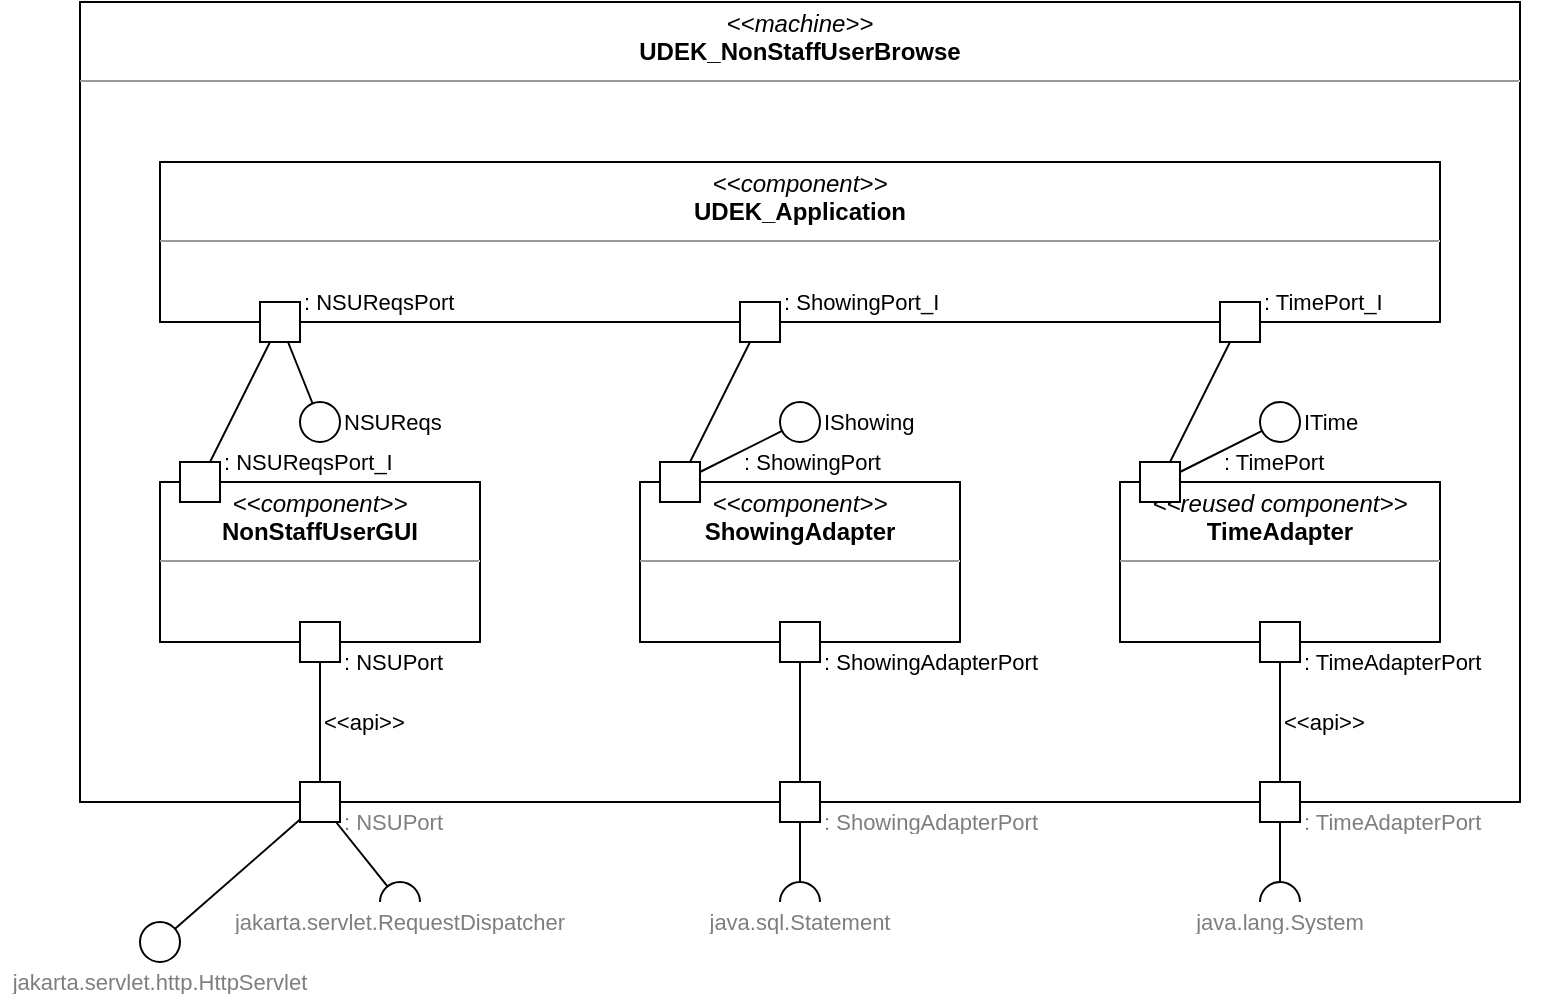 <mxfile version="16.5.1" type="device" pages="3"><diagram id="qd8nMIhVALm63gCh1iuv" name="Composite Structure"><mxGraphModel dx="1422" dy="875" grid="1" gridSize="10" guides="1" tooltips="1" connect="1" arrows="1" fold="1" page="1" pageScale="1" pageWidth="1600" pageHeight="1200" math="0" shadow="0"><root><mxCell id="0"/><mxCell id="1" parent="0"/><mxCell id="AlRbclxKebtQ_aqnmqBn-1" value="&lt;p style=&quot;margin: 0px ; margin-top: 4px ; text-align: center&quot;&gt;&lt;i&gt;&amp;lt;&amp;lt;machine&amp;gt;&amp;gt;&lt;/i&gt;&lt;br&gt;&lt;b&gt;UDEK_NonStaffUserBrowse&lt;/b&gt;&lt;/p&gt;&lt;hr size=&quot;1&quot;&gt;&lt;p style=&quot;margin: 0px ; margin-left: 4px&quot;&gt;&lt;/p&gt;&lt;p style=&quot;margin: 0px ; margin-left: 4px&quot;&gt;&lt;br&gt;&lt;/p&gt;" style="verticalAlign=top;align=left;overflow=fill;fontSize=12;fontFamily=Helvetica;html=1;rounded=0;shadow=0;glass=0;comic=0;sketch=0;pointerEvents=1;fontColor=default;gradientColor=none;container=0;" vertex="1" parent="1"><mxGeometry x="40" y="40" width="720" height="400" as="geometry"/></mxCell><mxCell id="AlRbclxKebtQ_aqnmqBn-2" value="&amp;lt;&amp;lt;api&amp;gt;&amp;gt;" style="edgeStyle=none;shape=connector;rounded=0;orthogonalLoop=1;jettySize=auto;html=1;labelBackgroundColor=none;fontFamily=Helvetica;fontSize=11;fontColor=default;startArrow=none;startFill=0;endArrow=none;endFill=0;endSize=6;strokeColor=default;align=left;" edge="1" parent="1" source="AlRbclxKebtQ_aqnmqBn-65" target="AlRbclxKebtQ_aqnmqBn-20"><mxGeometry relative="1" as="geometry"/></mxCell><mxCell id="AlRbclxKebtQ_aqnmqBn-62" style="edgeStyle=none;shape=connector;rounded=0;orthogonalLoop=1;jettySize=auto;html=1;labelBackgroundColor=default;fontFamily=Helvetica;fontSize=11;fontColor=default;endArrow=none;endFill=0;startSize=12;endSize=12;strokeColor=default;" edge="1" parent="1" source="AlRbclxKebtQ_aqnmqBn-46" target="AlRbclxKebtQ_aqnmqBn-83"><mxGeometry relative="1" as="geometry"/></mxCell><mxCell id="AlRbclxKebtQ_aqnmqBn-63" value="&amp;lt;&amp;lt;api&amp;gt;&amp;gt;" style="edgeStyle=none;shape=connector;rounded=0;orthogonalLoop=1;jettySize=auto;html=1;labelBackgroundColor=default;fontFamily=Helvetica;fontSize=11;fontColor=default;endArrow=none;endFill=0;startSize=12;endSize=12;strokeColor=default;align=left;" edge="1" parent="1" source="AlRbclxKebtQ_aqnmqBn-57" target="AlRbclxKebtQ_aqnmqBn-88"><mxGeometry relative="1" as="geometry"/></mxCell><mxCell id="AlRbclxKebtQ_aqnmqBn-93" value="" style="group" vertex="1" connectable="0" parent="1"><mxGeometry x="80" y="120" width="660" height="260" as="geometry"/></mxCell><mxCell id="AlRbclxKebtQ_aqnmqBn-6" value="&lt;p style=&quot;margin: 0px ; margin-top: 4px ; text-align: center&quot;&gt;&lt;i&gt;&amp;lt;&amp;lt;component&amp;gt;&amp;gt;&lt;/i&gt;&lt;br&gt;&lt;b&gt;UDEK_Application&lt;/b&gt;&lt;/p&gt;&lt;hr size=&quot;1&quot;&gt;&lt;p style=&quot;margin: 0px ; margin-left: 4px&quot;&gt;&lt;/p&gt;&lt;p style=&quot;margin: 0px ; margin-left: 4px&quot;&gt;&lt;br&gt;&lt;/p&gt;" style="verticalAlign=top;align=left;overflow=fill;fontSize=12;fontFamily=Helvetica;html=1;rounded=0;shadow=0;glass=0;comic=0;sketch=0;pointerEvents=1;fontColor=default;gradientColor=none;container=0;" vertex="1" parent="AlRbclxKebtQ_aqnmqBn-93"><mxGeometry width="640" height="80" as="geometry"/></mxCell><mxCell id="AlRbclxKebtQ_aqnmqBn-7" value="&lt;p style=&quot;margin: 0px ; margin-top: 4px ; text-align: center&quot;&gt;&lt;i&gt;&amp;lt;&amp;lt;component&amp;gt;&amp;gt;&lt;/i&gt;&lt;br&gt;&lt;b&gt;NonStaffUserGUI&lt;/b&gt;&lt;/p&gt;&lt;hr size=&quot;1&quot;&gt;&lt;p style=&quot;margin: 0px ; margin-left: 4px&quot;&gt;&lt;/p&gt;&lt;p style=&quot;margin: 0px ; margin-left: 4px&quot;&gt;&lt;br&gt;&lt;/p&gt;" style="verticalAlign=top;align=left;overflow=fill;fontSize=12;fontFamily=Helvetica;html=1;rounded=0;shadow=0;glass=0;comic=0;sketch=0;pointerEvents=1;fontColor=default;gradientColor=none;container=0;" vertex="1" parent="AlRbclxKebtQ_aqnmqBn-93"><mxGeometry y="160" width="160" height="80" as="geometry"/></mxCell><mxCell id="AlRbclxKebtQ_aqnmqBn-9" style="edgeStyle=none;rounded=0;orthogonalLoop=1;jettySize=auto;html=1;startArrow=none;startFill=0;endArrow=none;endFill=0;endSize=6;" edge="1" parent="AlRbclxKebtQ_aqnmqBn-93" source="AlRbclxKebtQ_aqnmqBn-10"><mxGeometry relative="1" as="geometry"><mxPoint x="80" y="130" as="targetPoint"/></mxGeometry></mxCell><mxCell id="AlRbclxKebtQ_aqnmqBn-10" value="" style="whiteSpace=wrap;html=1;aspect=fixed;points=[];resizable=0;container=0;" vertex="1" parent="AlRbclxKebtQ_aqnmqBn-93"><mxGeometry x="50" y="70" width="20" height="20" as="geometry"/></mxCell><mxCell id="AlRbclxKebtQ_aqnmqBn-11" value="" style="ellipse;whiteSpace=wrap;html=1;aspect=fixed;resizable=0;points=[];container=0;" vertex="1" parent="AlRbclxKebtQ_aqnmqBn-93"><mxGeometry x="70" y="120" width="20" height="20" as="geometry"/></mxCell><mxCell id="AlRbclxKebtQ_aqnmqBn-12" value="NSUReqs" style="text;html=1;strokeColor=none;fillColor=none;align=left;verticalAlign=middle;whiteSpace=wrap;rounded=0;fontFamily=Helvetica;fontSize=11;fontColor=default;container=0;" vertex="1" parent="AlRbclxKebtQ_aqnmqBn-93"><mxGeometry x="90" y="120" width="60" height="20" as="geometry"/></mxCell><mxCell id="AlRbclxKebtQ_aqnmqBn-13" value="" style="whiteSpace=wrap;html=1;aspect=fixed;points=[];resizable=0;container=0;" vertex="1" parent="AlRbclxKebtQ_aqnmqBn-93"><mxGeometry x="10" y="150" width="20" height="20" as="geometry"/></mxCell><mxCell id="AlRbclxKebtQ_aqnmqBn-14" style="rounded=0;orthogonalLoop=1;jettySize=auto;html=1;endArrow=none;endFill=0;startArrow=none;startFill=0;" edge="1" parent="AlRbclxKebtQ_aqnmqBn-93" source="AlRbclxKebtQ_aqnmqBn-10" target="AlRbclxKebtQ_aqnmqBn-13"><mxGeometry relative="1" as="geometry"><mxPoint x="25" y="150" as="targetPoint"/></mxGeometry></mxCell><mxCell id="AlRbclxKebtQ_aqnmqBn-20" value="" style="whiteSpace=wrap;html=1;aspect=fixed;points=[];resizable=0;container=0;" vertex="1" parent="AlRbclxKebtQ_aqnmqBn-93"><mxGeometry x="70" y="230" width="20" height="20" as="geometry"/></mxCell><mxCell id="AlRbclxKebtQ_aqnmqBn-23" value=": NSUReqsPort" style="text;html=1;strokeColor=none;fillColor=none;align=left;verticalAlign=middle;whiteSpace=wrap;rounded=0;fontFamily=Helvetica;fontSize=11;fontColor=default;container=0;" vertex="1" parent="AlRbclxKebtQ_aqnmqBn-93"><mxGeometry x="70" y="60" width="80" height="20" as="geometry"/></mxCell><mxCell id="AlRbclxKebtQ_aqnmqBn-24" value=": NSUReqsPort_I" style="text;html=1;strokeColor=none;fillColor=none;align=left;verticalAlign=middle;whiteSpace=wrap;rounded=0;fontFamily=Helvetica;fontSize=11;fontColor=default;container=0;" vertex="1" parent="AlRbclxKebtQ_aqnmqBn-93"><mxGeometry x="30" y="140" width="90" height="20" as="geometry"/></mxCell><mxCell id="AlRbclxKebtQ_aqnmqBn-26" value=": NSUPort" style="text;html=1;strokeColor=none;fillColor=none;align=left;verticalAlign=middle;whiteSpace=wrap;rounded=0;fontFamily=Helvetica;fontSize=11;fontColor=default;container=0;" vertex="1" parent="AlRbclxKebtQ_aqnmqBn-93"><mxGeometry x="90" y="240" width="60" height="20" as="geometry"/></mxCell><mxCell id="AlRbclxKebtQ_aqnmqBn-39" value="IShowing" style="text;html=1;strokeColor=none;fillColor=none;align=left;verticalAlign=middle;whiteSpace=wrap;rounded=0;fontFamily=Helvetica;fontSize=11;fontColor=default;container=0;" vertex="1" parent="AlRbclxKebtQ_aqnmqBn-93"><mxGeometry x="330" y="120" width="100" height="20" as="geometry"/></mxCell><mxCell id="AlRbclxKebtQ_aqnmqBn-40" value="&lt;p style=&quot;margin: 0px ; margin-top: 4px ; text-align: center&quot;&gt;&lt;i&gt;&amp;lt;&amp;lt;component&amp;gt;&amp;gt;&lt;/i&gt;&lt;br&gt;&lt;b&gt;ShowingAdapter&lt;/b&gt;&lt;/p&gt;&lt;hr size=&quot;1&quot;&gt;&lt;p style=&quot;margin: 0px ; margin-left: 4px&quot;&gt;&lt;/p&gt;&lt;p style=&quot;margin: 0px ; margin-left: 4px&quot;&gt;&lt;br&gt;&lt;/p&gt;" style="verticalAlign=top;align=left;overflow=fill;fontSize=12;fontFamily=Helvetica;html=1;rounded=0;shadow=0;glass=0;comic=0;sketch=0;pointerEvents=1;fontColor=default;gradientColor=none;container=0;" vertex="1" parent="AlRbclxKebtQ_aqnmqBn-93"><mxGeometry x="240" y="160" width="160" height="80" as="geometry"/></mxCell><mxCell id="AlRbclxKebtQ_aqnmqBn-41" value="" style="whiteSpace=wrap;html=1;aspect=fixed;points=[];resizable=0;container=0;" vertex="1" parent="AlRbclxKebtQ_aqnmqBn-93"><mxGeometry x="290" y="70" width="20" height="20" as="geometry"/></mxCell><mxCell id="AlRbclxKebtQ_aqnmqBn-42" value="" style="whiteSpace=wrap;html=1;aspect=fixed;points=[];resizable=0;container=0;" vertex="1" parent="AlRbclxKebtQ_aqnmqBn-93"><mxGeometry x="250" y="150" width="20" height="20" as="geometry"/></mxCell><mxCell id="AlRbclxKebtQ_aqnmqBn-43" style="edgeStyle=none;shape=connector;rounded=0;orthogonalLoop=1;jettySize=auto;html=1;labelBackgroundColor=default;fontFamily=Helvetica;fontSize=11;fontColor=default;startArrow=none;startFill=0;endArrow=none;endFill=0;endSize=6;strokeColor=default;" edge="1" parent="AlRbclxKebtQ_aqnmqBn-93" source="AlRbclxKebtQ_aqnmqBn-42" target="AlRbclxKebtQ_aqnmqBn-41"><mxGeometry relative="1" as="geometry"><mxPoint x="320" y="120" as="targetPoint"/><mxPoint x="270" y="153.333" as="sourcePoint"/></mxGeometry></mxCell><mxCell id="AlRbclxKebtQ_aqnmqBn-44" value="" style="ellipse;whiteSpace=wrap;html=1;aspect=fixed;resizable=0;points=[];container=0;" vertex="1" parent="AlRbclxKebtQ_aqnmqBn-93"><mxGeometry x="310" y="120" width="20" height="20" as="geometry"/></mxCell><mxCell id="AlRbclxKebtQ_aqnmqBn-45" style="edgeStyle=none;shape=connector;rounded=0;orthogonalLoop=1;jettySize=auto;html=1;labelBackgroundColor=default;fontFamily=Helvetica;fontSize=11;fontColor=default;startArrow=none;startFill=0;endArrow=none;endFill=0;endSize=6;strokeColor=default;" edge="1" parent="AlRbclxKebtQ_aqnmqBn-93" source="AlRbclxKebtQ_aqnmqBn-42" target="AlRbclxKebtQ_aqnmqBn-44"><mxGeometry relative="1" as="geometry"/></mxCell><mxCell id="AlRbclxKebtQ_aqnmqBn-46" value="" style="whiteSpace=wrap;html=1;aspect=fixed;points=[];resizable=0;container=0;" vertex="1" parent="AlRbclxKebtQ_aqnmqBn-93"><mxGeometry x="310" y="230" width="20" height="20" as="geometry"/></mxCell><mxCell id="AlRbclxKebtQ_aqnmqBn-47" value=": ShowingPort_I" style="text;html=1;strokeColor=none;fillColor=none;align=left;verticalAlign=middle;whiteSpace=wrap;rounded=0;fontFamily=Helvetica;fontSize=11;fontColor=default;container=0;" vertex="1" parent="AlRbclxKebtQ_aqnmqBn-93"><mxGeometry x="310" y="60" width="90" height="20" as="geometry"/></mxCell><mxCell id="AlRbclxKebtQ_aqnmqBn-48" value=": ShowingPort" style="text;html=1;strokeColor=none;fillColor=none;align=left;verticalAlign=middle;whiteSpace=wrap;rounded=0;fontFamily=Helvetica;fontSize=11;fontColor=default;container=0;" vertex="1" parent="AlRbclxKebtQ_aqnmqBn-93"><mxGeometry x="290" y="140" width="90" height="20" as="geometry"/></mxCell><mxCell id="AlRbclxKebtQ_aqnmqBn-49" value=": ShowingAdapterPort" style="text;html=1;strokeColor=none;fillColor=none;align=left;verticalAlign=middle;whiteSpace=wrap;rounded=0;fontFamily=Helvetica;fontSize=11;fontColor=default;container=0;" vertex="1" parent="AlRbclxKebtQ_aqnmqBn-93"><mxGeometry x="330" y="240" width="130" height="20" as="geometry"/></mxCell><mxCell id="AlRbclxKebtQ_aqnmqBn-50" value="ITime" style="text;html=1;strokeColor=none;fillColor=none;align=left;verticalAlign=middle;whiteSpace=wrap;rounded=0;fontFamily=Helvetica;fontSize=11;fontColor=default;container=0;" vertex="1" parent="AlRbclxKebtQ_aqnmqBn-93"><mxGeometry x="570" y="120" width="100" height="20" as="geometry"/></mxCell><mxCell id="AlRbclxKebtQ_aqnmqBn-51" value="&lt;p style=&quot;margin: 0px ; margin-top: 4px ; text-align: center&quot;&gt;&lt;i&gt;&amp;lt;&amp;lt;reused component&amp;gt;&amp;gt;&lt;/i&gt;&lt;br&gt;&lt;b&gt;TimeAdapter&lt;/b&gt;&lt;/p&gt;&lt;hr size=&quot;1&quot;&gt;&lt;p style=&quot;margin: 0px ; margin-left: 4px&quot;&gt;&lt;/p&gt;&lt;p style=&quot;margin: 0px ; margin-left: 4px&quot;&gt;&lt;br&gt;&lt;/p&gt;" style="verticalAlign=top;align=left;overflow=fill;fontSize=12;fontFamily=Helvetica;html=1;rounded=0;shadow=0;glass=0;comic=0;sketch=0;pointerEvents=1;fontColor=default;gradientColor=none;container=0;" vertex="1" parent="AlRbclxKebtQ_aqnmqBn-93"><mxGeometry x="480" y="160" width="160" height="80" as="geometry"/></mxCell><mxCell id="AlRbclxKebtQ_aqnmqBn-52" value="" style="whiteSpace=wrap;html=1;aspect=fixed;points=[];resizable=0;container=0;" vertex="1" parent="AlRbclxKebtQ_aqnmqBn-93"><mxGeometry x="530" y="70" width="20" height="20" as="geometry"/></mxCell><mxCell id="AlRbclxKebtQ_aqnmqBn-53" value="" style="whiteSpace=wrap;html=1;aspect=fixed;points=[];resizable=0;container=0;" vertex="1" parent="AlRbclxKebtQ_aqnmqBn-93"><mxGeometry x="490" y="150" width="20" height="20" as="geometry"/></mxCell><mxCell id="AlRbclxKebtQ_aqnmqBn-54" style="edgeStyle=none;shape=connector;rounded=0;orthogonalLoop=1;jettySize=auto;html=1;labelBackgroundColor=default;fontFamily=Helvetica;fontSize=11;fontColor=default;startArrow=none;startFill=0;endArrow=none;endFill=0;endSize=6;strokeColor=default;" edge="1" parent="AlRbclxKebtQ_aqnmqBn-93" source="AlRbclxKebtQ_aqnmqBn-53" target="AlRbclxKebtQ_aqnmqBn-52"><mxGeometry relative="1" as="geometry"><mxPoint x="560" y="120" as="targetPoint"/><mxPoint x="510" y="153.333" as="sourcePoint"/></mxGeometry></mxCell><mxCell id="AlRbclxKebtQ_aqnmqBn-55" value="" style="ellipse;whiteSpace=wrap;html=1;aspect=fixed;resizable=0;points=[];container=0;" vertex="1" parent="AlRbclxKebtQ_aqnmqBn-93"><mxGeometry x="550" y="120" width="20" height="20" as="geometry"/></mxCell><mxCell id="AlRbclxKebtQ_aqnmqBn-56" style="edgeStyle=none;shape=connector;rounded=0;orthogonalLoop=1;jettySize=auto;html=1;labelBackgroundColor=default;fontFamily=Helvetica;fontSize=11;fontColor=default;startArrow=none;startFill=0;endArrow=none;endFill=0;endSize=6;strokeColor=default;" edge="1" parent="AlRbclxKebtQ_aqnmqBn-93" source="AlRbclxKebtQ_aqnmqBn-53" target="AlRbclxKebtQ_aqnmqBn-55"><mxGeometry relative="1" as="geometry"/></mxCell><mxCell id="AlRbclxKebtQ_aqnmqBn-57" value="" style="whiteSpace=wrap;html=1;aspect=fixed;points=[];resizable=0;container=0;" vertex="1" parent="AlRbclxKebtQ_aqnmqBn-93"><mxGeometry x="550" y="230" width="20" height="20" as="geometry"/></mxCell><mxCell id="AlRbclxKebtQ_aqnmqBn-58" value=": TimePort_I" style="text;html=1;strokeColor=none;fillColor=none;align=left;verticalAlign=middle;whiteSpace=wrap;rounded=0;fontFamily=Helvetica;fontSize=11;fontColor=default;container=0;" vertex="1" parent="AlRbclxKebtQ_aqnmqBn-93"><mxGeometry x="550" y="60" width="90" height="20" as="geometry"/></mxCell><mxCell id="AlRbclxKebtQ_aqnmqBn-59" value=": TimePort" style="text;html=1;strokeColor=none;fillColor=none;align=left;verticalAlign=middle;whiteSpace=wrap;rounded=0;fontFamily=Helvetica;fontSize=11;fontColor=default;container=0;" vertex="1" parent="AlRbclxKebtQ_aqnmqBn-93"><mxGeometry x="530" y="140" width="90" height="20" as="geometry"/></mxCell><mxCell id="AlRbclxKebtQ_aqnmqBn-60" value=": TimeAdapterPort" style="text;html=1;strokeColor=none;fillColor=none;align=left;verticalAlign=middle;whiteSpace=wrap;rounded=0;fontFamily=Helvetica;fontSize=11;fontColor=default;container=0;" vertex="1" parent="AlRbclxKebtQ_aqnmqBn-93"><mxGeometry x="570" y="240" width="130" height="20" as="geometry"/></mxCell><mxCell id="AlRbclxKebtQ_aqnmqBn-95" value="" style="group" vertex="1" connectable="0" parent="1"><mxGeometry y="430" width="730" height="110" as="geometry"/></mxCell><mxCell id="AlRbclxKebtQ_aqnmqBn-65" value="" style="whiteSpace=wrap;html=1;aspect=fixed;points=[];resizable=0;container=0;" vertex="1" parent="AlRbclxKebtQ_aqnmqBn-95"><mxGeometry x="150" width="20" height="20" as="geometry"/></mxCell><mxCell id="AlRbclxKebtQ_aqnmqBn-67" value="" style="ellipse;whiteSpace=wrap;html=1;aspect=fixed;resizable=0;points=[];textOpacity=50;container=0;" vertex="1" parent="AlRbclxKebtQ_aqnmqBn-95"><mxGeometry x="70" y="70" width="20" height="20" as="geometry"/></mxCell><mxCell id="AlRbclxKebtQ_aqnmqBn-68" style="edgeStyle=none;shape=connector;rounded=0;orthogonalLoop=1;jettySize=auto;html=1;labelBackgroundColor=none;fontFamily=Helvetica;fontSize=11;fontColor=default;startArrow=none;startFill=0;endArrow=none;endFill=0;endSize=6;strokeColor=default;" edge="1" parent="AlRbclxKebtQ_aqnmqBn-95" source="AlRbclxKebtQ_aqnmqBn-65" target="AlRbclxKebtQ_aqnmqBn-67"><mxGeometry relative="1" as="geometry"/></mxCell><mxCell id="AlRbclxKebtQ_aqnmqBn-69" value="" style="verticalLabelPosition=bottom;verticalAlign=top;html=1;shape=mxgraph.basic.arc;startAngle=0.75;endAngle=0.25;fontFamily=Helvetica;fontSize=11;fontColor=default;aspect=fixed;resizable=0;perimeter=ellipsePerimeter;textOpacity=50;container=0;" vertex="1" parent="AlRbclxKebtQ_aqnmqBn-95"><mxGeometry x="190" y="50" width="20" height="20" as="geometry"/></mxCell><mxCell id="AlRbclxKebtQ_aqnmqBn-70" style="edgeStyle=none;shape=connector;rounded=0;orthogonalLoop=1;jettySize=auto;html=1;labelBackgroundColor=none;fontFamily=Helvetica;fontSize=11;fontColor=default;startArrow=none;startFill=0;endArrow=none;endFill=0;endSize=6;strokeColor=default;" edge="1" parent="AlRbclxKebtQ_aqnmqBn-95" source="AlRbclxKebtQ_aqnmqBn-65" target="AlRbclxKebtQ_aqnmqBn-69"><mxGeometry relative="1" as="geometry"/></mxCell><mxCell id="AlRbclxKebtQ_aqnmqBn-71" value="jakarta.servlet.RequestDispatcher" style="text;html=1;strokeColor=none;fillColor=none;align=center;verticalAlign=middle;whiteSpace=wrap;rounded=0;fontFamily=Helvetica;fontSize=11;fontColor=default;textOpacity=50;container=0;" vertex="1" parent="AlRbclxKebtQ_aqnmqBn-95"><mxGeometry x="110" y="60" width="180" height="20" as="geometry"/></mxCell><mxCell id="AlRbclxKebtQ_aqnmqBn-72" value="jakarta.servlet.http.HttpServlet" style="text;html=1;strokeColor=none;fillColor=none;align=center;verticalAlign=middle;whiteSpace=wrap;rounded=0;fontFamily=Helvetica;fontSize=11;fontColor=default;textOpacity=50;container=0;" vertex="1" parent="AlRbclxKebtQ_aqnmqBn-95"><mxGeometry y="90" width="160" height="20" as="geometry"/></mxCell><mxCell id="AlRbclxKebtQ_aqnmqBn-77" value=": NSUPort" style="text;html=1;strokeColor=none;fillColor=none;align=left;verticalAlign=middle;whiteSpace=wrap;rounded=0;fontFamily=Helvetica;fontSize=11;fontColor=default;container=0;textOpacity=50;" vertex="1" parent="AlRbclxKebtQ_aqnmqBn-95"><mxGeometry x="170" y="10" width="60" height="20" as="geometry"/></mxCell><mxCell id="AlRbclxKebtQ_aqnmqBn-83" value="" style="whiteSpace=wrap;html=1;aspect=fixed;points=[];resizable=0;container=0;" vertex="1" parent="AlRbclxKebtQ_aqnmqBn-95"><mxGeometry x="390" width="20" height="20" as="geometry"/></mxCell><mxCell id="AlRbclxKebtQ_aqnmqBn-84" value="" style="verticalLabelPosition=bottom;verticalAlign=top;html=1;shape=mxgraph.basic.arc;startAngle=0.75;endAngle=0.25;fontFamily=Helvetica;fontSize=11;fontColor=default;aspect=fixed;resizable=0;perimeter=ellipsePerimeter;textOpacity=50;container=0;" vertex="1" parent="AlRbclxKebtQ_aqnmqBn-95"><mxGeometry x="390" y="50" width="20" height="20" as="geometry"/></mxCell><mxCell id="AlRbclxKebtQ_aqnmqBn-85" style="edgeStyle=none;shape=connector;rounded=0;orthogonalLoop=1;jettySize=auto;html=1;labelBackgroundColor=none;fontFamily=Helvetica;fontSize=11;fontColor=default;startArrow=none;startFill=0;endArrow=none;endFill=0;endSize=6;strokeColor=default;" edge="1" parent="AlRbclxKebtQ_aqnmqBn-95" source="AlRbclxKebtQ_aqnmqBn-83" target="AlRbclxKebtQ_aqnmqBn-84"><mxGeometry relative="1" as="geometry"/></mxCell><mxCell id="AlRbclxKebtQ_aqnmqBn-86" value="java.sql.Statement" style="text;html=1;strokeColor=none;fillColor=none;align=center;verticalAlign=middle;whiteSpace=wrap;rounded=0;fontFamily=Helvetica;fontSize=11;fontColor=default;textOpacity=50;container=0;" vertex="1" parent="AlRbclxKebtQ_aqnmqBn-95"><mxGeometry x="350" y="60" width="100" height="20" as="geometry"/></mxCell><mxCell id="AlRbclxKebtQ_aqnmqBn-87" value=": ShowingAdapterPort" style="text;html=1;strokeColor=none;fillColor=none;align=left;verticalAlign=middle;whiteSpace=wrap;rounded=0;fontFamily=Helvetica;fontSize=11;fontColor=default;container=0;textOpacity=50;" vertex="1" parent="AlRbclxKebtQ_aqnmqBn-95"><mxGeometry x="410" y="10" width="120" height="20" as="geometry"/></mxCell><mxCell id="AlRbclxKebtQ_aqnmqBn-88" value="" style="whiteSpace=wrap;html=1;aspect=fixed;points=[];resizable=0;container=0;" vertex="1" parent="AlRbclxKebtQ_aqnmqBn-95"><mxGeometry x="630" width="20" height="20" as="geometry"/></mxCell><mxCell id="AlRbclxKebtQ_aqnmqBn-89" value="" style="verticalLabelPosition=bottom;verticalAlign=top;html=1;shape=mxgraph.basic.arc;startAngle=0.75;endAngle=0.25;fontFamily=Helvetica;fontSize=11;fontColor=default;aspect=fixed;resizable=0;perimeter=ellipsePerimeter;textOpacity=50;container=0;" vertex="1" parent="AlRbclxKebtQ_aqnmqBn-95"><mxGeometry x="630" y="50" width="20" height="20" as="geometry"/></mxCell><mxCell id="AlRbclxKebtQ_aqnmqBn-90" style="edgeStyle=none;shape=connector;rounded=0;orthogonalLoop=1;jettySize=auto;html=1;labelBackgroundColor=none;fontFamily=Helvetica;fontSize=11;fontColor=default;startArrow=none;startFill=0;endArrow=none;endFill=0;endSize=6;strokeColor=default;" edge="1" parent="AlRbclxKebtQ_aqnmqBn-95" source="AlRbclxKebtQ_aqnmqBn-88" target="AlRbclxKebtQ_aqnmqBn-89"><mxGeometry relative="1" as="geometry"/></mxCell><mxCell id="AlRbclxKebtQ_aqnmqBn-91" value="java.lang.System" style="text;html=1;strokeColor=none;fillColor=none;align=center;verticalAlign=middle;whiteSpace=wrap;rounded=0;fontFamily=Helvetica;fontSize=11;fontColor=default;textOpacity=50;container=0;" vertex="1" parent="AlRbclxKebtQ_aqnmqBn-95"><mxGeometry x="590" y="60" width="100" height="20" as="geometry"/></mxCell><mxCell id="AlRbclxKebtQ_aqnmqBn-92" value=": TimeAdapterPort" style="text;html=1;strokeColor=none;fillColor=none;align=left;verticalAlign=middle;whiteSpace=wrap;rounded=0;fontFamily=Helvetica;fontSize=11;fontColor=default;container=0;textOpacity=50;" vertex="1" parent="AlRbclxKebtQ_aqnmqBn-95"><mxGeometry x="650" y="10" width="120" height="20" as="geometry"/></mxCell></root></mxGraphModel></diagram><diagram id="M5y1tQjizQRSdrQKMAAL" name="Internal Interfaces"><mxGraphModel dx="677" dy="417" grid="1" gridSize="10" guides="1" tooltips="1" connect="1" arrows="1" fold="1" page="1" pageScale="1" pageWidth="1600" pageHeight="1200" math="0" shadow="0"><root><mxCell id="KxaF6xO0t2DvyNhLMJ3s-0"/><mxCell id="KxaF6xO0t2DvyNhLMJ3s-1" parent="KxaF6xO0t2DvyNhLMJ3s-0"/><mxCell id="NbUCspadF5jO2rhLOlZ9-0" value="&lt;p style=&quot;margin: 0px ; margin-top: 4px ; text-align: center&quot;&gt;&lt;i&gt;&amp;lt;&amp;lt;interface&amp;gt;&amp;gt;&lt;/i&gt;&lt;br&gt;&lt;b&gt;NSUReqs&lt;/b&gt;&lt;/p&gt;&lt;hr size=&quot;1&quot;&gt;&lt;p style=&quot;margin: 0px 0px 0px 4px ; font-size: 1px&quot;&gt;&lt;font style=&quot;font-size: 1px&quot;&gt;&lt;br&gt;&lt;/font&gt;&lt;/p&gt;&lt;p style=&quot;margin: 0px 0px 0px 4px&quot;&gt;forwardNSUBrowse() : Showing [*]&lt;/p&gt;" style="verticalAlign=top;align=left;overflow=fill;fontSize=12;fontFamily=Helvetica;html=1;fontColor=default;" vertex="1" parent="KxaF6xO0t2DvyNhLMJ3s-1"><mxGeometry x="40" y="40" width="200" height="80" as="geometry"/></mxCell><mxCell id="NbUCspadF5jO2rhLOlZ9-1" value="NSUReqsPort of UDEK_Application" style="rounded=0;whiteSpace=wrap;html=1;fontFamily=Helvetica;fontSize=12;fontColor=default;" vertex="1" parent="KxaF6xO0t2DvyNhLMJ3s-1"><mxGeometry x="400" y="40" width="240" height="20" as="geometry"/></mxCell><mxCell id="NbUCspadF5jO2rhLOlZ9-2" style="edgeStyle=none;shape=connector;rounded=0;orthogonalLoop=1;jettySize=auto;html=1;labelBackgroundColor=none;fontFamily=Helvetica;fontSize=12;fontColor=default;startArrow=none;startFill=0;endArrow=block;endFill=0;endSize=12;strokeColor=default;startSize=12;dashed=1;dashPattern=10 5;" edge="1" parent="KxaF6xO0t2DvyNhLMJ3s-1" source="NbUCspadF5jO2rhLOlZ9-1" target="NbUCspadF5jO2rhLOlZ9-0"><mxGeometry relative="1" as="geometry"><mxPoint x="452.143" y="60" as="sourcePoint"/><mxPoint x="400" y="65.615" as="targetPoint"/></mxGeometry></mxCell><mxCell id="NbUCspadF5jO2rhLOlZ9-3" value="&lt;p style=&quot;margin: 0px ; margin-top: 4px ; text-align: center&quot;&gt;&lt;i&gt;&amp;lt;&amp;lt;interface&amp;gt;&amp;gt;&lt;/i&gt;&lt;br&gt;&lt;b&gt;IShowing&lt;/b&gt;&lt;/p&gt;&lt;hr size=&quot;1&quot;&gt;&lt;p style=&quot;margin: 0px 0px 0px 4px ; font-size: 1px&quot;&gt;&lt;font style=&quot;font-size: 1px&quot;&gt;&lt;br&gt;&lt;/font&gt;&lt;/p&gt;&lt;hr size=&quot;1&quot; style=&quot;font-size: 1px&quot;&gt;&lt;p style=&quot;margin: 0px ; margin-left: 4px&quot;&gt;getShowing(showingID : Integer)&amp;nbsp;&lt;span&gt;: Showing [0..1]&lt;/span&gt;&lt;/p&gt;&lt;p style=&quot;margin: 0px ; margin-left: 4px&quot;&gt;&lt;span&gt;getShowings() : Showing [*]&lt;/span&gt;&lt;/p&gt;" style="verticalAlign=top;align=left;overflow=fill;fontSize=12;fontFamily=Helvetica;html=1;fontColor=default;" vertex="1" parent="KxaF6xO0t2DvyNhLMJ3s-1"><mxGeometry x="40" y="160" width="280" height="80" as="geometry"/></mxCell><mxCell id="NbUCspadF5jO2rhLOlZ9-4" value="ShowingPort of ShowingAdapter" style="rounded=0;whiteSpace=wrap;html=1;fontFamily=Helvetica;fontSize=12;fontColor=default;" vertex="1" parent="KxaF6xO0t2DvyNhLMJ3s-1"><mxGeometry x="400" y="160" width="240" height="20" as="geometry"/></mxCell><mxCell id="NbUCspadF5jO2rhLOlZ9-5" style="edgeStyle=none;shape=connector;rounded=0;orthogonalLoop=1;jettySize=auto;html=1;labelBackgroundColor=none;fontFamily=Helvetica;fontSize=12;fontColor=default;startArrow=none;startFill=0;endArrow=block;endFill=0;endSize=12;strokeColor=default;startSize=12;dashed=1;dashPattern=10 5;" edge="1" parent="KxaF6xO0t2DvyNhLMJ3s-1" source="NbUCspadF5jO2rhLOlZ9-4" target="NbUCspadF5jO2rhLOlZ9-3"><mxGeometry relative="1" as="geometry"><mxPoint x="631.154" y="30" as="sourcePoint"/><mxPoint x="290.0" y="70.688" as="targetPoint"/></mxGeometry></mxCell></root></mxGraphModel></diagram><diagram id="sdpjueQdru01TcJ_kn_4" name="Port Types and Interface Relations"><mxGraphModel dx="981" dy="603" grid="1" gridSize="10" guides="1" tooltips="1" connect="1" arrows="1" fold="1" page="1" pageScale="1" pageWidth="1600" pageHeight="1200" math="0" shadow="0"><root><mxCell id="GxSEtiN2fkdml4CIA6NU-0"/><mxCell id="GxSEtiN2fkdml4CIA6NU-1" parent="GxSEtiN2fkdml4CIA6NU-0"/><mxCell id="RZ983fqzppe2KlbpwFQX-0" value="&lt;p style=&quot;margin: 0px ; margin-top: 4px ; text-align: center&quot;&gt;&lt;i&gt;&amp;lt;&amp;lt;interface&amp;gt;&amp;gt;&lt;/i&gt;&lt;br&gt;&lt;b&gt;WPNSUB!{forwardNSUBrowse}&lt;/b&gt;&lt;/p&gt;&lt;hr size=&quot;1&quot;&gt;&lt;p style=&quot;margin: 0px ; margin-left: 4px&quot;&gt;&lt;br&gt;&lt;/p&gt;&lt;hr size=&quot;1&quot;&gt;&lt;p style=&quot;margin: 0px ; margin-left: 4px&quot;&gt;forwardNSUBrowse()&lt;/p&gt;" style="verticalAlign=top;align=left;overflow=fill;fontSize=12;fontFamily=Helvetica;html=1;rounded=0;shadow=0;glass=0;comic=0;sketch=0;pointerEvents=1;fontColor=default;gradientColor=none;container=0;whiteSpace=wrap;" vertex="1" parent="GxSEtiN2fkdml4CIA6NU-1"><mxGeometry x="40" y="40" width="240" height="90" as="geometry"/></mxCell><mxCell id="RZ983fqzppe2KlbpwFQX-1" value="&lt;p style=&quot;margin: 0px ; margin-top: 4px ; text-align: center&quot;&gt;&lt;i&gt;&amp;lt;&amp;lt;interface&amp;gt;&amp;gt;&lt;/i&gt;&lt;br&gt;&lt;b&gt;UDEK_NSUB!{nsuShowings}&lt;/b&gt;&lt;/p&gt;&lt;hr size=&quot;1&quot;&gt;&lt;p style=&quot;margin: 0px ; margin-left: 4px&quot;&gt;&lt;br&gt;&lt;/p&gt;&lt;hr size=&quot;1&quot;&gt;&lt;p style=&quot;margin: 0px ; margin-left: 4px&quot;&gt;nsuShowings()&lt;/p&gt;" style="verticalAlign=top;align=left;overflow=fill;fontSize=12;fontFamily=Helvetica;html=1;rounded=0;shadow=0;glass=0;comic=0;sketch=0;pointerEvents=1;fontColor=default;gradientColor=none;container=0;whiteSpace=wrap;" vertex="1" parent="GxSEtiN2fkdml4CIA6NU-1"><mxGeometry x="40" y="160" width="240" height="90" as="geometry"/></mxCell><mxCell id="RZ983fqzppe2KlbpwFQX-2" value="&lt;p style=&quot;margin: 0px ; margin-top: 4px ; text-align: center&quot;&gt;&lt;i&gt;&amp;lt;&amp;lt;interface&amp;gt;&amp;gt;&lt;/i&gt;&lt;br&gt;&lt;b&gt;NSUReqs&lt;/b&gt;&lt;/p&gt;&lt;hr size=&quot;1&quot;&gt;&lt;p style=&quot;margin: 0px ; margin-left: 4px&quot;&gt;&lt;br&gt;&lt;/p&gt;&lt;hr size=&quot;1&quot;&gt;&lt;p style=&quot;margin: 0px ; margin-left: 4px&quot;&gt;&lt;br&gt;&lt;/p&gt;" style="verticalAlign=top;align=left;overflow=fill;fontSize=12;fontFamily=Helvetica;html=1;rounded=0;shadow=0;glass=0;comic=0;sketch=0;pointerEvents=1;fontColor=default;gradientColor=none;container=0;whiteSpace=wrap;" vertex="1" parent="GxSEtiN2fkdml4CIA6NU-1"><mxGeometry x="400" y="40" width="160" height="90" as="geometry"/></mxCell><mxCell id="RZ983fqzppe2KlbpwFQX-3" value="&amp;lt;&amp;lt;concretizes&amp;gt;&amp;gt;" style="edgeStyle=none;shape=connector;rounded=0;orthogonalLoop=1;jettySize=auto;html=1;dashed=1;labelBackgroundColor=none;fontFamily=Helvetica;fontSize=12;fontColor=default;startArrow=none;startFill=0;endArrow=open;endFill=0;startSize=12;endSize=12;strokeColor=default;verticalAlign=bottom;dashPattern=10 5;" edge="1" parent="GxSEtiN2fkdml4CIA6NU-1" source="RZ983fqzppe2KlbpwFQX-2" target="RZ983fqzppe2KlbpwFQX-0"><mxGeometry relative="1" as="geometry"><mxPoint x="410" y="15" as="sourcePoint"/><mxPoint x="290" y="15" as="targetPoint"/></mxGeometry></mxCell><mxCell id="RZ983fqzppe2KlbpwFQX-4" value="&amp;lt;&amp;lt;concretizes&amp;gt;&amp;gt;" style="edgeStyle=none;shape=connector;rounded=0;orthogonalLoop=1;jettySize=auto;html=1;dashed=1;labelBackgroundColor=none;fontFamily=Helvetica;fontSize=12;fontColor=default;startArrow=none;startFill=0;endArrow=open;endFill=0;startSize=12;endSize=12;strokeColor=default;verticalAlign=top;dashPattern=10 5;align=left;" edge="1" parent="GxSEtiN2fkdml4CIA6NU-1" source="RZ983fqzppe2KlbpwFQX-2" target="RZ983fqzppe2KlbpwFQX-1"><mxGeometry relative="1" as="geometry"><mxPoint x="500" y="150" as="sourcePoint"/><mxPoint x="290" y="-70" as="targetPoint"/></mxGeometry></mxCell><mxCell id="RZ983fqzppe2KlbpwFQX-5" value="NSUReqsPort" style="rounded=0;whiteSpace=wrap;html=1;fontFamily=Helvetica;fontSize=12;fontColor=default;" vertex="1" parent="GxSEtiN2fkdml4CIA6NU-1"><mxGeometry x="640" y="40" width="120" height="20" as="geometry"/></mxCell><mxCell id="RZ983fqzppe2KlbpwFQX-6" style="edgeStyle=none;shape=connector;rounded=0;orthogonalLoop=1;jettySize=auto;html=1;labelBackgroundColor=none;fontFamily=Helvetica;fontSize=12;fontColor=default;startArrow=none;startFill=0;endArrow=block;endFill=0;endSize=12;strokeColor=default;startSize=12;dashed=1;dashPattern=10 5;" edge="1" parent="GxSEtiN2fkdml4CIA6NU-1" source="RZ983fqzppe2KlbpwFQX-5" target="RZ983fqzppe2KlbpwFQX-2"><mxGeometry relative="1" as="geometry"><mxPoint x="650" y="-173" as="sourcePoint"/><mxPoint x="570" y="-159.0" as="targetPoint"/></mxGeometry></mxCell><mxCell id="RZ983fqzppe2KlbpwFQX-7" value="NSUReqsPort_I" style="rounded=0;whiteSpace=wrap;html=1;fontFamily=Helvetica;fontSize=12;fontColor=default;" vertex="1" parent="GxSEtiN2fkdml4CIA6NU-1"><mxGeometry x="640" y="120" width="120" height="20" as="geometry"/></mxCell><mxCell id="RZ983fqzppe2KlbpwFQX-8" value="&amp;lt;&amp;lt;use&amp;gt;&amp;gt;" style="edgeStyle=none;shape=connector;rounded=0;orthogonalLoop=1;jettySize=auto;html=1;dashed=1;labelBackgroundColor=none;fontFamily=Helvetica;fontSize=12;fontColor=default;startArrow=none;startFill=0;endArrow=open;endFill=0;startSize=12;endSize=12;strokeColor=default;verticalAlign=bottom;dashPattern=10 5;" edge="1" parent="GxSEtiN2fkdml4CIA6NU-1" source="RZ983fqzppe2KlbpwFQX-7" target="RZ983fqzppe2KlbpwFQX-2"><mxGeometry relative="1" as="geometry"><mxPoint x="661.111" y="-110" as="sourcePoint"/><mxPoint x="570" y="-128.636" as="targetPoint"/></mxGeometry></mxCell><mxCell id="RZ983fqzppe2KlbpwFQX-10" value="&lt;p style=&quot;margin: 0px ; margin-top: 4px ; text-align: center&quot;&gt;&lt;i&gt;&amp;lt;&amp;lt;interface&amp;gt;&amp;gt;&lt;/i&gt;&lt;br&gt;&lt;b&gt;jakarta.servlet.http.HttpServlet&lt;/b&gt;&lt;/p&gt;&lt;hr size=&quot;1&quot;&gt;&lt;p style=&quot;margin: 0px ; margin-left: 4px&quot;&gt;&lt;br&gt;&lt;/p&gt;&lt;hr size=&quot;1&quot;&gt;&lt;p style=&quot;margin: 0px ; margin-left: 4px&quot;&gt;doGet()&lt;/p&gt;&lt;p style=&quot;margin: 0px ; margin-left: 4px&quot;&gt;doPost()&lt;/p&gt;" style="verticalAlign=top;align=left;overflow=fill;fontSize=12;fontFamily=Helvetica;html=1;rounded=0;shadow=0;glass=0;comic=0;sketch=0;pointerEvents=1;fontColor=default;gradientColor=none;container=0;whiteSpace=wrap;" vertex="1" parent="GxSEtiN2fkdml4CIA6NU-1"><mxGeometry x="880" y="40" width="240" height="110" as="geometry"/></mxCell><mxCell id="RZ983fqzppe2KlbpwFQX-11" value="&lt;p style=&quot;margin: 0px ; margin-top: 4px ; text-align: center&quot;&gt;&lt;i&gt;&amp;lt;&amp;lt;interface&amp;gt;&amp;gt;&lt;/i&gt;&lt;br&gt;&lt;b&gt;jakarta.servlet.RequestDispatcher&lt;/b&gt;&lt;/p&gt;&lt;hr size=&quot;1&quot;&gt;&lt;p style=&quot;margin: 0px ; margin-left: 4px&quot;&gt;&lt;br&gt;&lt;/p&gt;&lt;hr size=&quot;1&quot;&gt;&lt;p style=&quot;margin: 0px ; margin-left: 4px&quot;&gt;forward()&lt;/p&gt;" style="verticalAlign=top;align=left;overflow=fill;fontSize=12;fontFamily=Helvetica;html=1;rounded=0;shadow=0;glass=0;comic=0;sketch=0;pointerEvents=1;fontColor=default;gradientColor=none;container=0;whiteSpace=wrap;" vertex="1" parent="GxSEtiN2fkdml4CIA6NU-1"><mxGeometry x="880" y="200" width="240" height="90" as="geometry"/></mxCell><mxCell id="RZ983fqzppe2KlbpwFQX-12" value="&amp;lt;&amp;lt;use&amp;gt;&amp;gt;" style="edgeStyle=none;shape=connector;rounded=0;orthogonalLoop=1;jettySize=auto;html=1;dashed=1;dashPattern=10 5;labelBackgroundColor=none;fontFamily=Helvetica;fontSize=12;fontColor=default;startArrow=none;startFill=0;endArrow=open;endFill=0;startSize=12;endSize=12;strokeColor=default;verticalAlign=top;align=left;" edge="1" parent="GxSEtiN2fkdml4CIA6NU-1" source="RZ983fqzppe2KlbpwFQX-14" target="RZ983fqzppe2KlbpwFQX-11"><mxGeometry relative="1" as="geometry"/></mxCell><mxCell id="RZ983fqzppe2KlbpwFQX-13" style="edgeStyle=none;shape=connector;rounded=0;orthogonalLoop=1;jettySize=auto;html=1;dashed=1;dashPattern=10 5;labelBackgroundColor=none;fontFamily=Helvetica;fontSize=12;fontColor=default;startArrow=none;startFill=0;endArrow=block;endFill=0;startSize=12;endSize=12;strokeColor=default;" edge="1" parent="GxSEtiN2fkdml4CIA6NU-1" source="RZ983fqzppe2KlbpwFQX-14" target="RZ983fqzppe2KlbpwFQX-10"><mxGeometry relative="1" as="geometry"/></mxCell><mxCell id="RZ983fqzppe2KlbpwFQX-14" value="NSUPort" style="rounded=0;whiteSpace=wrap;html=1;fontFamily=Helvetica;fontSize=12;fontColor=default;" vertex="1" parent="GxSEtiN2fkdml4CIA6NU-1"><mxGeometry x="1200" y="160" width="120" height="20" as="geometry"/></mxCell></root></mxGraphModel></diagram></mxfile>